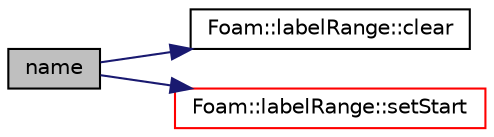 digraph "name"
{
  bgcolor="transparent";
  edge [fontname="Helvetica",fontsize="10",labelfontname="Helvetica",labelfontsize="10"];
  node [fontname="Helvetica",fontsize="10",shape=record];
  rankdir="LR";
  Node1 [label="name",height=0.2,width=0.4,color="black", fillcolor="grey75", style="filled" fontcolor="black"];
  Node1 -> Node2 [color="midnightblue",fontsize="10",style="solid",fontname="Helvetica"];
  Node2 [label="Foam::labelRange::clear",height=0.2,width=0.4,color="black",URL="$classFoam_1_1labelRange.html#a03bfacfaaba9195e4498375659f43531",tooltip="Reset to zero start and zero size. "];
  Node1 -> Node3 [color="midnightblue",fontsize="10",style="solid",fontname="Helvetica"];
  Node3 [label="Foam::labelRange::setStart",height=0.2,width=0.4,color="red",URL="$classFoam_1_1labelRange.html#a3cb41f96714a2a495575f6c1a8360a81",tooltip="Change the start position. "];
}
